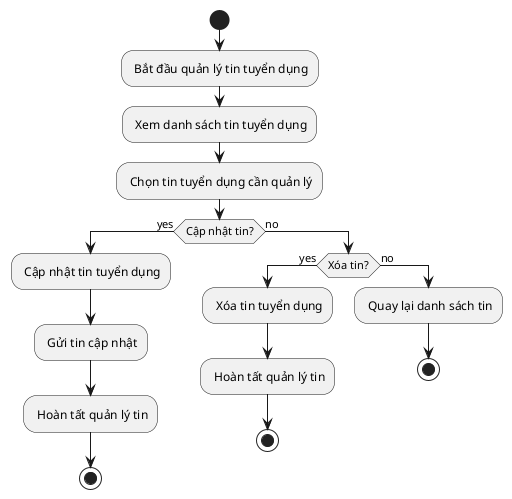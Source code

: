 ```plantuml
@startuml
|Nhà tuyển dụng|
start
: Bắt đầu quản lý tin tuyển dụng;
: Xem danh sách tin tuyển dụng;
: Chọn tin tuyển dụng cần quản lý;
if (Cập nhật tin?) then (yes)
  : Cập nhật tin tuyển dụng;
  : Gửi tin cập nhật;
  : Hoàn tất quản lý tin;
  stop
else (no)
  if (Xóa tin?) then (yes)
    : Xóa tin tuyển dụng;
    : Hoàn tất quản lý tin;
    stop
  else (no)
    : Quay lại danh sách tin;
    stop
  endif
endif
@enduml
